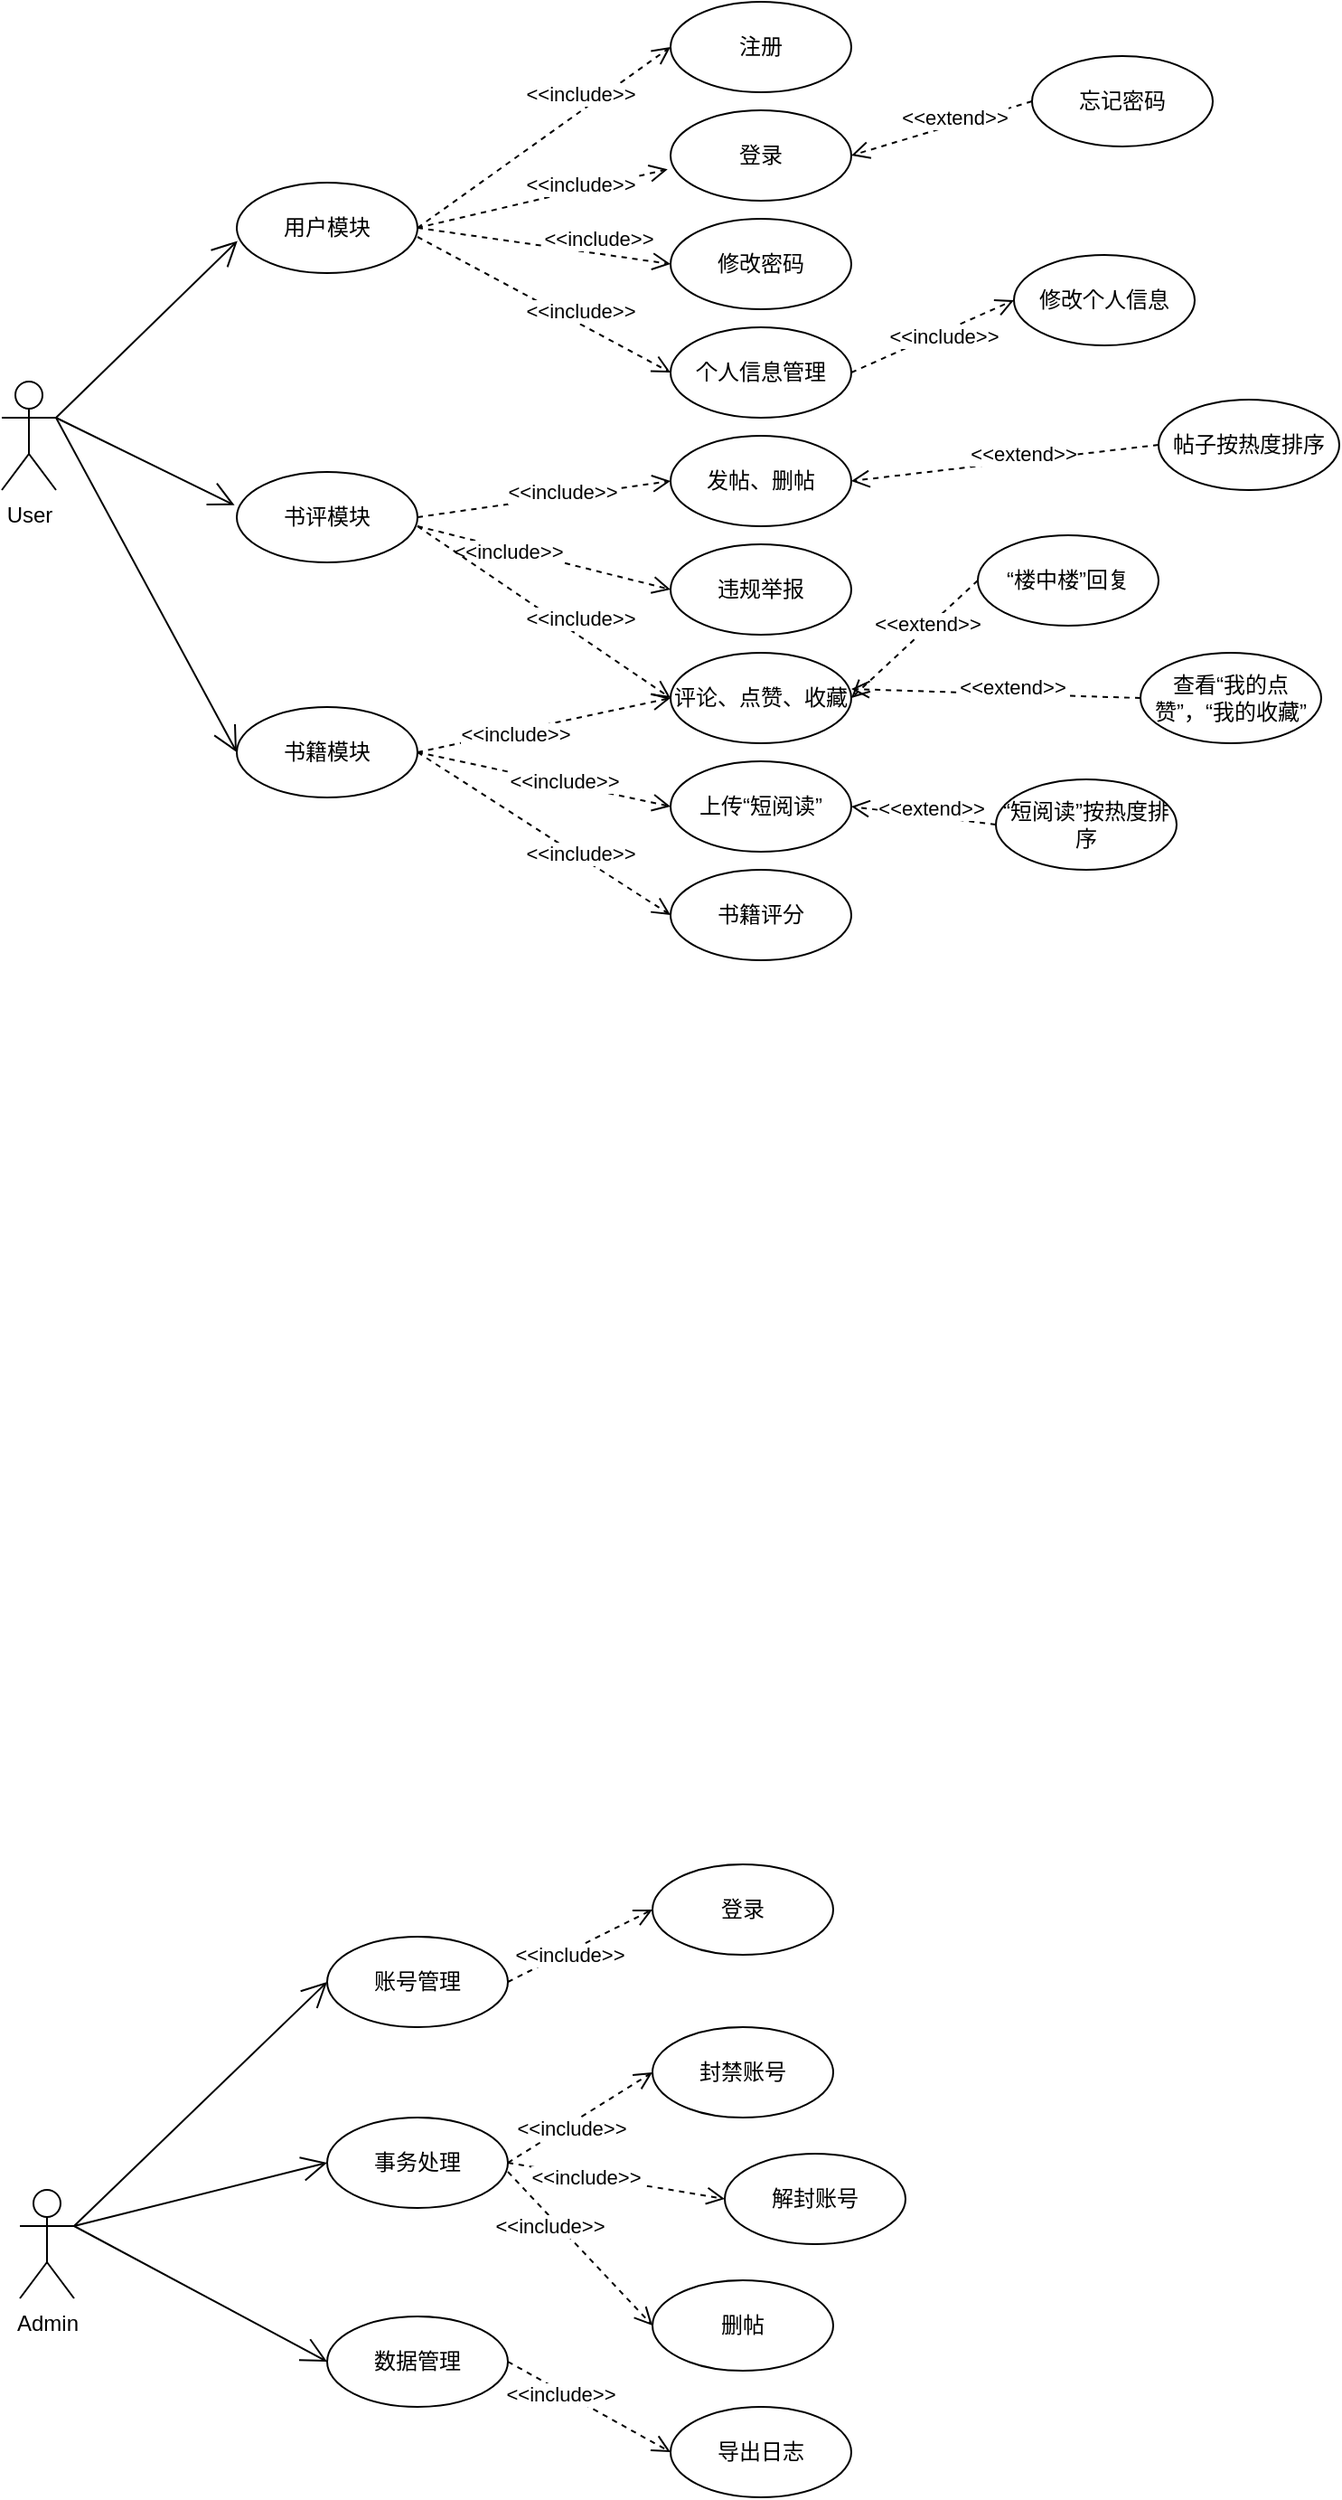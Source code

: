 <mxfile version="20.4.2" type="github">
  <diagram id="xc1qxpEzdff8g47IROaz" name="第 1 页">
    <mxGraphModel dx="1232" dy="579" grid="1" gridSize="10" guides="1" tooltips="1" connect="1" arrows="1" fold="1" page="1" pageScale="1" pageWidth="827" pageHeight="1169" math="0" shadow="0">
      <root>
        <mxCell id="0" />
        <mxCell id="1" parent="0" />
        <mxCell id="C_et4sBNcUJfk2irEdGz-1" value="User" style="shape=umlActor;verticalLabelPosition=bottom;verticalAlign=top;html=1;outlineConnect=0;" vertex="1" parent="1">
          <mxGeometry x="150" y="450" width="30" height="60" as="geometry" />
        </mxCell>
        <mxCell id="C_et4sBNcUJfk2irEdGz-2" value="注册" style="ellipse;whiteSpace=wrap;html=1;" vertex="1" parent="1">
          <mxGeometry x="520" y="240" width="100" height="50" as="geometry" />
        </mxCell>
        <mxCell id="C_et4sBNcUJfk2irEdGz-3" value="登录" style="ellipse;whiteSpace=wrap;html=1;" vertex="1" parent="1">
          <mxGeometry x="520" y="300" width="100" height="50" as="geometry" />
        </mxCell>
        <mxCell id="C_et4sBNcUJfk2irEdGz-4" value="发帖、删帖" style="ellipse;whiteSpace=wrap;html=1;" vertex="1" parent="1">
          <mxGeometry x="520" y="480" width="100" height="50" as="geometry" />
        </mxCell>
        <mxCell id="C_et4sBNcUJfk2irEdGz-5" value="评论、点赞、收藏" style="ellipse;whiteSpace=wrap;html=1;" vertex="1" parent="1">
          <mxGeometry x="520" y="600" width="100" height="50" as="geometry" />
        </mxCell>
        <mxCell id="C_et4sBNcUJfk2irEdGz-6" value="上传“短阅读”" style="ellipse;whiteSpace=wrap;html=1;" vertex="1" parent="1">
          <mxGeometry x="520" y="660" width="100" height="50" as="geometry" />
        </mxCell>
        <mxCell id="C_et4sBNcUJfk2irEdGz-8" value="书籍评分" style="ellipse;whiteSpace=wrap;html=1;" vertex="1" parent="1">
          <mxGeometry x="520" y="720" width="100" height="50" as="geometry" />
        </mxCell>
        <mxCell id="C_et4sBNcUJfk2irEdGz-9" value="个人信息管理" style="ellipse;whiteSpace=wrap;html=1;" vertex="1" parent="1">
          <mxGeometry x="520" y="420" width="100" height="50" as="geometry" />
        </mxCell>
        <mxCell id="C_et4sBNcUJfk2irEdGz-11" value="用户模块" style="ellipse;whiteSpace=wrap;html=1;" vertex="1" parent="1">
          <mxGeometry x="280" y="340" width="100" height="50" as="geometry" />
        </mxCell>
        <mxCell id="C_et4sBNcUJfk2irEdGz-12" value="书评模块" style="ellipse;whiteSpace=wrap;html=1;" vertex="1" parent="1">
          <mxGeometry x="280" y="500" width="100" height="50" as="geometry" />
        </mxCell>
        <mxCell id="C_et4sBNcUJfk2irEdGz-13" value="书籍模块" style="ellipse;whiteSpace=wrap;html=1;" vertex="1" parent="1">
          <mxGeometry x="280" y="630" width="100" height="50" as="geometry" />
        </mxCell>
        <mxCell id="C_et4sBNcUJfk2irEdGz-15" value="修改密码" style="ellipse;whiteSpace=wrap;html=1;" vertex="1" parent="1">
          <mxGeometry x="520" y="360" width="100" height="50" as="geometry" />
        </mxCell>
        <mxCell id="C_et4sBNcUJfk2irEdGz-16" value="违规举报" style="ellipse;whiteSpace=wrap;html=1;" vertex="1" parent="1">
          <mxGeometry x="520" y="540" width="100" height="50" as="geometry" />
        </mxCell>
        <mxCell id="C_et4sBNcUJfk2irEdGz-23" value="" style="endArrow=open;endFill=1;endSize=12;html=1;rounded=0;entryX=0.004;entryY=0.644;entryDx=0;entryDy=0;entryPerimeter=0;exitX=1;exitY=0.333;exitDx=0;exitDy=0;exitPerimeter=0;" edge="1" parent="1" source="C_et4sBNcUJfk2irEdGz-1" target="C_et4sBNcUJfk2irEdGz-11">
          <mxGeometry width="160" relative="1" as="geometry">
            <mxPoint x="330" y="480" as="sourcePoint" />
            <mxPoint x="490" y="480" as="targetPoint" />
          </mxGeometry>
        </mxCell>
        <mxCell id="C_et4sBNcUJfk2irEdGz-24" value="" style="endArrow=open;endFill=1;endSize=12;html=1;rounded=0;entryX=-0.012;entryY=0.368;entryDx=0;entryDy=0;entryPerimeter=0;" edge="1" parent="1" target="C_et4sBNcUJfk2irEdGz-12">
          <mxGeometry width="160" relative="1" as="geometry">
            <mxPoint x="180" y="470" as="sourcePoint" />
            <mxPoint x="490" y="480" as="targetPoint" />
          </mxGeometry>
        </mxCell>
        <mxCell id="C_et4sBNcUJfk2irEdGz-29" value="" style="endArrow=open;endFill=1;endSize=12;html=1;rounded=0;entryX=0;entryY=0.5;entryDx=0;entryDy=0;" edge="1" parent="1" target="C_et4sBNcUJfk2irEdGz-13">
          <mxGeometry width="160" relative="1" as="geometry">
            <mxPoint x="180" y="470" as="sourcePoint" />
            <mxPoint x="490" y="480" as="targetPoint" />
          </mxGeometry>
        </mxCell>
        <mxCell id="C_et4sBNcUJfk2irEdGz-30" value="&amp;lt;&amp;lt;include&amp;gt;&amp;gt;" style="html=1;verticalAlign=bottom;endArrow=open;dashed=1;endSize=8;rounded=0;entryX=0;entryY=0.5;entryDx=0;entryDy=0;exitX=1;exitY=0.5;exitDx=0;exitDy=0;" edge="1" parent="1" source="C_et4sBNcUJfk2irEdGz-11" target="C_et4sBNcUJfk2irEdGz-2">
          <mxGeometry x="0.29" y="1" relative="1" as="geometry">
            <mxPoint x="450" y="480" as="sourcePoint" />
            <mxPoint x="370" y="480" as="targetPoint" />
            <mxPoint as="offset" />
          </mxGeometry>
        </mxCell>
        <mxCell id="C_et4sBNcUJfk2irEdGz-34" value="&amp;lt;&amp;lt;include&amp;gt;&amp;gt;" style="html=1;verticalAlign=bottom;endArrow=open;dashed=1;endSize=8;rounded=0;exitX=1;exitY=0.5;exitDx=0;exitDy=0;entryX=-0.016;entryY=0.652;entryDx=0;entryDy=0;entryPerimeter=0;" edge="1" parent="1" source="C_et4sBNcUJfk2irEdGz-11" target="C_et4sBNcUJfk2irEdGz-3">
          <mxGeometry x="0.281" y="-6" relative="1" as="geometry">
            <mxPoint x="390" y="375" as="sourcePoint" />
            <mxPoint x="530" y="275" as="targetPoint" />
            <mxPoint as="offset" />
          </mxGeometry>
        </mxCell>
        <mxCell id="C_et4sBNcUJfk2irEdGz-35" value="&amp;lt;&amp;lt;include&amp;gt;&amp;gt;" style="html=1;verticalAlign=bottom;endArrow=open;dashed=1;endSize=8;rounded=0;exitX=1;exitY=0.5;exitDx=0;exitDy=0;entryX=0;entryY=0.5;entryDx=0;entryDy=0;" edge="1" parent="1" source="C_et4sBNcUJfk2irEdGz-11" target="C_et4sBNcUJfk2irEdGz-15">
          <mxGeometry x="0.43" y="-1" relative="1" as="geometry">
            <mxPoint x="400" y="385" as="sourcePoint" />
            <mxPoint x="540" y="285" as="targetPoint" />
            <mxPoint as="offset" />
          </mxGeometry>
        </mxCell>
        <mxCell id="C_et4sBNcUJfk2irEdGz-36" value="&amp;lt;&amp;lt;include&amp;gt;&amp;gt;" style="html=1;verticalAlign=bottom;endArrow=open;dashed=1;endSize=8;rounded=0;entryX=0;entryY=0.5;entryDx=0;entryDy=0;" edge="1" parent="1" target="C_et4sBNcUJfk2irEdGz-9">
          <mxGeometry x="0.296" y="-2" relative="1" as="geometry">
            <mxPoint x="380" y="370" as="sourcePoint" />
            <mxPoint x="550" y="295" as="targetPoint" />
            <mxPoint as="offset" />
          </mxGeometry>
        </mxCell>
        <mxCell id="C_et4sBNcUJfk2irEdGz-37" value="&amp;lt;&amp;lt;include&amp;gt;&amp;gt;" style="html=1;verticalAlign=bottom;endArrow=open;dashed=1;endSize=8;rounded=0;exitX=1;exitY=0.5;exitDx=0;exitDy=0;entryX=0;entryY=0.5;entryDx=0;entryDy=0;" edge="1" parent="1" source="C_et4sBNcUJfk2irEdGz-12" target="C_et4sBNcUJfk2irEdGz-4">
          <mxGeometry x="0.13" y="-6" relative="1" as="geometry">
            <mxPoint x="420" y="405" as="sourcePoint" />
            <mxPoint x="560" y="305" as="targetPoint" />
            <mxPoint as="offset" />
          </mxGeometry>
        </mxCell>
        <mxCell id="C_et4sBNcUJfk2irEdGz-38" value="&amp;lt;&amp;lt;include&amp;gt;&amp;gt;" style="html=1;verticalAlign=bottom;endArrow=open;dashed=1;endSize=8;rounded=0;entryX=0;entryY=0.5;entryDx=0;entryDy=0;" edge="1" parent="1" target="C_et4sBNcUJfk2irEdGz-16">
          <mxGeometry x="-0.25" y="-10" relative="1" as="geometry">
            <mxPoint x="380" y="530" as="sourcePoint" />
            <mxPoint x="570" y="315" as="targetPoint" />
            <mxPoint as="offset" />
          </mxGeometry>
        </mxCell>
        <mxCell id="C_et4sBNcUJfk2irEdGz-39" value="&amp;lt;&amp;lt;include&amp;gt;&amp;gt;" style="html=1;verticalAlign=bottom;endArrow=open;dashed=1;endSize=8;rounded=0;entryX=0;entryY=0.5;entryDx=0;entryDy=0;" edge="1" parent="1" target="C_et4sBNcUJfk2irEdGz-5">
          <mxGeometry x="0.279" y="1" relative="1" as="geometry">
            <mxPoint x="380" y="530" as="sourcePoint" />
            <mxPoint x="580" y="325" as="targetPoint" />
            <mxPoint as="offset" />
          </mxGeometry>
        </mxCell>
        <mxCell id="C_et4sBNcUJfk2irEdGz-41" value="&amp;lt;&amp;lt;include&amp;gt;&amp;gt;" style="html=1;verticalAlign=bottom;endArrow=open;dashed=1;endSize=8;rounded=0;exitX=1;exitY=0.5;exitDx=0;exitDy=0;entryX=0;entryY=0.5;entryDx=0;entryDy=0;" edge="1" parent="1" source="C_et4sBNcUJfk2irEdGz-13" target="C_et4sBNcUJfk2irEdGz-6">
          <mxGeometry x="0.166" y="-8" relative="1" as="geometry">
            <mxPoint x="450" y="435" as="sourcePoint" />
            <mxPoint x="590" y="335" as="targetPoint" />
            <mxPoint x="1" as="offset" />
          </mxGeometry>
        </mxCell>
        <mxCell id="C_et4sBNcUJfk2irEdGz-42" value="&amp;lt;&amp;lt;include&amp;gt;&amp;gt;" style="html=1;verticalAlign=bottom;endArrow=open;dashed=1;endSize=8;rounded=0;exitX=1;exitY=0.5;exitDx=0;exitDy=0;entryX=0;entryY=0.5;entryDx=0;entryDy=0;" edge="1" parent="1" source="C_et4sBNcUJfk2irEdGz-13" target="C_et4sBNcUJfk2irEdGz-5">
          <mxGeometry x="-0.25" y="-10" relative="1" as="geometry">
            <mxPoint x="460" y="445" as="sourcePoint" />
            <mxPoint x="600" y="345" as="targetPoint" />
            <mxPoint as="offset" />
          </mxGeometry>
        </mxCell>
        <mxCell id="C_et4sBNcUJfk2irEdGz-43" value="&amp;lt;&amp;lt;include&amp;gt;&amp;gt;" style="html=1;verticalAlign=bottom;endArrow=open;dashed=1;endSize=8;rounded=0;entryX=0;entryY=0.5;entryDx=0;entryDy=0;exitX=1;exitY=0.5;exitDx=0;exitDy=0;" edge="1" parent="1" source="C_et4sBNcUJfk2irEdGz-13" target="C_et4sBNcUJfk2irEdGz-8">
          <mxGeometry x="0.332" y="-6" relative="1" as="geometry">
            <mxPoint x="390" y="650" as="sourcePoint" />
            <mxPoint x="610" y="355" as="targetPoint" />
            <mxPoint as="offset" />
          </mxGeometry>
        </mxCell>
        <mxCell id="C_et4sBNcUJfk2irEdGz-44" value="忘记密码" style="ellipse;whiteSpace=wrap;html=1;" vertex="1" parent="1">
          <mxGeometry x="720" y="270" width="100" height="50" as="geometry" />
        </mxCell>
        <mxCell id="C_et4sBNcUJfk2irEdGz-45" value="&amp;lt;&amp;lt;extend&amp;gt;&amp;gt;" style="html=1;verticalAlign=bottom;endArrow=open;dashed=1;endSize=8;rounded=0;entryX=1;entryY=0.5;entryDx=0;entryDy=0;exitX=0;exitY=0.5;exitDx=0;exitDy=0;" edge="1" parent="1" source="C_et4sBNcUJfk2irEdGz-44" target="C_et4sBNcUJfk2irEdGz-3">
          <mxGeometry x="-0.111" y="5" relative="1" as="geometry">
            <mxPoint x="390" y="375" as="sourcePoint" />
            <mxPoint x="530" y="275" as="targetPoint" />
            <mxPoint as="offset" />
          </mxGeometry>
        </mxCell>
        <mxCell id="C_et4sBNcUJfk2irEdGz-53" value="修改个人信息" style="ellipse;whiteSpace=wrap;html=1;" vertex="1" parent="1">
          <mxGeometry x="710" y="380" width="100" height="50" as="geometry" />
        </mxCell>
        <mxCell id="C_et4sBNcUJfk2irEdGz-55" value="&amp;lt;&amp;lt;include&amp;gt;&amp;gt;" style="html=1;verticalAlign=bottom;endArrow=open;dashed=1;endSize=8;rounded=0;entryX=0;entryY=0.5;entryDx=0;entryDy=0;exitX=1;exitY=0.5;exitDx=0;exitDy=0;" edge="1" parent="1" source="C_et4sBNcUJfk2irEdGz-9" target="C_et4sBNcUJfk2irEdGz-53">
          <mxGeometry x="0.033" y="-11" relative="1" as="geometry">
            <mxPoint x="390" y="380" as="sourcePoint" />
            <mxPoint x="530" y="455" as="targetPoint" />
            <mxPoint as="offset" />
          </mxGeometry>
        </mxCell>
        <mxCell id="C_et4sBNcUJfk2irEdGz-57" value="“楼中楼”回复" style="ellipse;whiteSpace=wrap;html=1;" vertex="1" parent="1">
          <mxGeometry x="690" y="535" width="100" height="50" as="geometry" />
        </mxCell>
        <mxCell id="C_et4sBNcUJfk2irEdGz-58" value="&amp;lt;&amp;lt;extend&amp;gt;&amp;gt;" style="html=1;verticalAlign=bottom;endArrow=open;dashed=1;endSize=8;rounded=0;entryX=1;entryY=0.5;entryDx=0;entryDy=0;exitX=0;exitY=0.5;exitDx=0;exitDy=0;" edge="1" parent="1" source="C_et4sBNcUJfk2irEdGz-57" target="C_et4sBNcUJfk2irEdGz-5">
          <mxGeometry x="-0.111" y="5" relative="1" as="geometry">
            <mxPoint x="730" y="295" as="sourcePoint" />
            <mxPoint x="630" y="335" as="targetPoint" />
            <mxPoint as="offset" />
          </mxGeometry>
        </mxCell>
        <mxCell id="C_et4sBNcUJfk2irEdGz-59" value="查看“我的点赞”，“我的收藏”" style="ellipse;whiteSpace=wrap;html=1;" vertex="1" parent="1">
          <mxGeometry x="780" y="600" width="100" height="50" as="geometry" />
        </mxCell>
        <mxCell id="C_et4sBNcUJfk2irEdGz-60" value="&amp;lt;&amp;lt;extend&amp;gt;&amp;gt;" style="html=1;verticalAlign=bottom;endArrow=open;dashed=1;endSize=8;rounded=0;exitX=0;exitY=0.5;exitDx=0;exitDy=0;entryX=1;entryY=0.4;entryDx=0;entryDy=0;entryPerimeter=0;" edge="1" parent="1" source="C_et4sBNcUJfk2irEdGz-59" target="C_et4sBNcUJfk2irEdGz-5">
          <mxGeometry x="-0.111" y="5" relative="1" as="geometry">
            <mxPoint x="730" y="575" as="sourcePoint" />
            <mxPoint x="620" y="630" as="targetPoint" />
            <mxPoint as="offset" />
          </mxGeometry>
        </mxCell>
        <mxCell id="C_et4sBNcUJfk2irEdGz-62" value="帖子按热度排序" style="ellipse;whiteSpace=wrap;html=1;" vertex="1" parent="1">
          <mxGeometry x="790" y="460" width="100" height="50" as="geometry" />
        </mxCell>
        <mxCell id="C_et4sBNcUJfk2irEdGz-63" value="“短阅读”按热度排序" style="ellipse;whiteSpace=wrap;html=1;" vertex="1" parent="1">
          <mxGeometry x="700" y="670" width="100" height="50" as="geometry" />
        </mxCell>
        <mxCell id="C_et4sBNcUJfk2irEdGz-64" value="&amp;lt;&amp;lt;extend&amp;gt;&amp;gt;" style="html=1;verticalAlign=bottom;endArrow=open;dashed=1;endSize=8;rounded=0;entryX=1;entryY=0.5;entryDx=0;entryDy=0;exitX=0;exitY=0.5;exitDx=0;exitDy=0;" edge="1" parent="1" source="C_et4sBNcUJfk2irEdGz-62" target="C_et4sBNcUJfk2irEdGz-4">
          <mxGeometry x="-0.111" y="5" relative="1" as="geometry">
            <mxPoint x="720" y="500" as="sourcePoint" />
            <mxPoint x="630" y="635" as="targetPoint" />
            <mxPoint as="offset" />
          </mxGeometry>
        </mxCell>
        <mxCell id="C_et4sBNcUJfk2irEdGz-65" value="&amp;lt;&amp;lt;extend&amp;gt;&amp;gt;" style="html=1;verticalAlign=bottom;endArrow=open;dashed=1;endSize=8;rounded=0;entryX=1;entryY=0.5;entryDx=0;entryDy=0;exitX=0;exitY=0.5;exitDx=0;exitDy=0;" edge="1" parent="1" source="C_et4sBNcUJfk2irEdGz-63" target="C_et4sBNcUJfk2irEdGz-6">
          <mxGeometry x="-0.111" y="5" relative="1" as="geometry">
            <mxPoint x="740" y="585" as="sourcePoint" />
            <mxPoint x="640" y="645" as="targetPoint" />
            <mxPoint as="offset" />
          </mxGeometry>
        </mxCell>
        <mxCell id="C_et4sBNcUJfk2irEdGz-66" value="Admin" style="shape=umlActor;verticalLabelPosition=bottom;verticalAlign=top;html=1;outlineConnect=0;" vertex="1" parent="1">
          <mxGeometry x="160" y="1450" width="30" height="60" as="geometry" />
        </mxCell>
        <mxCell id="C_et4sBNcUJfk2irEdGz-68" value="账号管理" style="ellipse;whiteSpace=wrap;html=1;" vertex="1" parent="1">
          <mxGeometry x="330" y="1310" width="100" height="50" as="geometry" />
        </mxCell>
        <mxCell id="C_et4sBNcUJfk2irEdGz-69" value="事务处理" style="ellipse;whiteSpace=wrap;html=1;" vertex="1" parent="1">
          <mxGeometry x="330" y="1410" width="100" height="50" as="geometry" />
        </mxCell>
        <mxCell id="C_et4sBNcUJfk2irEdGz-70" value="数据管理" style="ellipse;whiteSpace=wrap;html=1;" vertex="1" parent="1">
          <mxGeometry x="330" y="1520" width="100" height="50" as="geometry" />
        </mxCell>
        <mxCell id="C_et4sBNcUJfk2irEdGz-72" value="" style="endArrow=open;endFill=1;endSize=12;html=1;rounded=0;entryX=0;entryY=0.5;entryDx=0;entryDy=0;exitX=1;exitY=0.333;exitDx=0;exitDy=0;exitPerimeter=0;" edge="1" parent="1" source="C_et4sBNcUJfk2irEdGz-66" target="C_et4sBNcUJfk2irEdGz-68">
          <mxGeometry width="160" relative="1" as="geometry">
            <mxPoint x="190" y="480" as="sourcePoint" />
            <mxPoint x="290.4" y="382.2" as="targetPoint" />
          </mxGeometry>
        </mxCell>
        <mxCell id="C_et4sBNcUJfk2irEdGz-73" value="" style="endArrow=open;endFill=1;endSize=12;html=1;rounded=0;entryX=0;entryY=0.5;entryDx=0;entryDy=0;" edge="1" parent="1" target="C_et4sBNcUJfk2irEdGz-69">
          <mxGeometry width="160" relative="1" as="geometry">
            <mxPoint x="190" y="1470" as="sourcePoint" />
            <mxPoint x="340" y="1345" as="targetPoint" />
          </mxGeometry>
        </mxCell>
        <mxCell id="C_et4sBNcUJfk2irEdGz-74" value="" style="endArrow=open;endFill=1;endSize=12;html=1;rounded=0;entryX=0;entryY=0.5;entryDx=0;entryDy=0;" edge="1" parent="1" target="C_et4sBNcUJfk2irEdGz-70">
          <mxGeometry width="160" relative="1" as="geometry">
            <mxPoint x="190" y="1470" as="sourcePoint" />
            <mxPoint x="350" y="1355" as="targetPoint" />
          </mxGeometry>
        </mxCell>
        <mxCell id="C_et4sBNcUJfk2irEdGz-76" value="登录" style="ellipse;whiteSpace=wrap;html=1;" vertex="1" parent="1">
          <mxGeometry x="510" y="1270" width="100" height="50" as="geometry" />
        </mxCell>
        <mxCell id="C_et4sBNcUJfk2irEdGz-77" value="封禁账号" style="ellipse;whiteSpace=wrap;html=1;" vertex="1" parent="1">
          <mxGeometry x="510" y="1360" width="100" height="50" as="geometry" />
        </mxCell>
        <mxCell id="C_et4sBNcUJfk2irEdGz-78" value="解封账号" style="ellipse;whiteSpace=wrap;html=1;" vertex="1" parent="1">
          <mxGeometry x="550" y="1430" width="100" height="50" as="geometry" />
        </mxCell>
        <mxCell id="C_et4sBNcUJfk2irEdGz-79" value="删帖" style="ellipse;whiteSpace=wrap;html=1;" vertex="1" parent="1">
          <mxGeometry x="510" y="1500" width="100" height="50" as="geometry" />
        </mxCell>
        <mxCell id="C_et4sBNcUJfk2irEdGz-80" value="导出日志" style="ellipse;whiteSpace=wrap;html=1;" vertex="1" parent="1">
          <mxGeometry x="520" y="1570" width="100" height="50" as="geometry" />
        </mxCell>
        <mxCell id="C_et4sBNcUJfk2irEdGz-83" value="&amp;lt;&amp;lt;include&amp;gt;&amp;gt;" style="html=1;verticalAlign=bottom;endArrow=open;dashed=1;endSize=8;rounded=0;exitX=1;exitY=0.5;exitDx=0;exitDy=0;entryX=0;entryY=0.5;entryDx=0;entryDy=0;" edge="1" parent="1" source="C_et4sBNcUJfk2irEdGz-68" target="C_et4sBNcUJfk2irEdGz-76">
          <mxGeometry x="-0.25" y="-10" relative="1" as="geometry">
            <mxPoint x="670" y="1550" as="sourcePoint" />
            <mxPoint x="810" y="1450" as="targetPoint" />
            <mxPoint as="offset" />
          </mxGeometry>
        </mxCell>
        <mxCell id="C_et4sBNcUJfk2irEdGz-85" value="&amp;lt;&amp;lt;include&amp;gt;&amp;gt;" style="html=1;verticalAlign=bottom;endArrow=open;dashed=1;endSize=8;rounded=0;exitX=1;exitY=0.5;exitDx=0;exitDy=0;entryX=0;entryY=0.5;entryDx=0;entryDy=0;" edge="1" parent="1" source="C_et4sBNcUJfk2irEdGz-69" target="C_et4sBNcUJfk2irEdGz-77">
          <mxGeometry x="-0.25" y="-10" relative="1" as="geometry">
            <mxPoint x="670" y="1550" as="sourcePoint" />
            <mxPoint x="810" y="1450" as="targetPoint" />
            <mxPoint as="offset" />
          </mxGeometry>
        </mxCell>
        <mxCell id="C_et4sBNcUJfk2irEdGz-87" value="&amp;lt;&amp;lt;include&amp;gt;&amp;gt;" style="html=1;verticalAlign=bottom;endArrow=open;dashed=1;endSize=8;rounded=0;exitX=1;exitY=0.5;exitDx=0;exitDy=0;entryX=0;entryY=0.5;entryDx=0;entryDy=0;" edge="1" parent="1" source="C_et4sBNcUJfk2irEdGz-69" target="C_et4sBNcUJfk2irEdGz-78">
          <mxGeometry x="-0.25" y="-10" relative="1" as="geometry">
            <mxPoint x="440" y="1445" as="sourcePoint" />
            <mxPoint x="520" y="1395" as="targetPoint" />
            <mxPoint as="offset" />
          </mxGeometry>
        </mxCell>
        <mxCell id="C_et4sBNcUJfk2irEdGz-88" value="&amp;lt;&amp;lt;include&amp;gt;&amp;gt;" style="html=1;verticalAlign=bottom;endArrow=open;dashed=1;endSize=8;rounded=0;entryX=0;entryY=0.5;entryDx=0;entryDy=0;" edge="1" parent="1" target="C_et4sBNcUJfk2irEdGz-79">
          <mxGeometry x="-0.25" y="-10" relative="1" as="geometry">
            <mxPoint x="430" y="1440" as="sourcePoint" />
            <mxPoint x="530" y="1405" as="targetPoint" />
            <mxPoint as="offset" />
          </mxGeometry>
        </mxCell>
        <mxCell id="C_et4sBNcUJfk2irEdGz-89" value="&amp;lt;&amp;lt;include&amp;gt;&amp;gt;" style="html=1;verticalAlign=bottom;endArrow=open;dashed=1;endSize=8;rounded=0;exitX=1;exitY=0.5;exitDx=0;exitDy=0;entryX=0;entryY=0.5;entryDx=0;entryDy=0;" edge="1" parent="1" source="C_et4sBNcUJfk2irEdGz-70" target="C_et4sBNcUJfk2irEdGz-80">
          <mxGeometry x="-0.25" y="-10" relative="1" as="geometry">
            <mxPoint x="460" y="1465" as="sourcePoint" />
            <mxPoint x="540" y="1415" as="targetPoint" />
            <mxPoint as="offset" />
          </mxGeometry>
        </mxCell>
      </root>
    </mxGraphModel>
  </diagram>
</mxfile>
